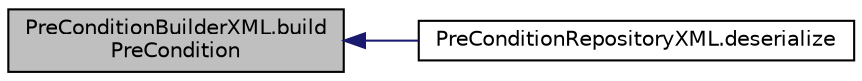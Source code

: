 digraph "PreConditionBuilderXML.buildPreCondition"
{
  edge [fontname="Helvetica",fontsize="10",labelfontname="Helvetica",labelfontsize="10"];
  node [fontname="Helvetica",fontsize="10",shape=record];
  rankdir="LR";
  Node1 [label="PreConditionBuilderXML.build\lPreCondition",height=0.2,width=0.4,color="black", fillcolor="grey75", style="filled", fontcolor="black"];
  Node1 -> Node2 [dir="back",color="midnightblue",fontsize="10",style="solid",fontname="Helvetica"];
  Node2 [label="PreConditionRepositoryXML.deserialize",height=0.2,width=0.4,color="black", fillcolor="white", style="filled",URL="$class_pre_condition_repository_x_m_l.html#a39fa92bdc7d747c428fe5c1d7709fb53",tooltip="Deserialize the specified preConditonCollectionFileName. "];
}
